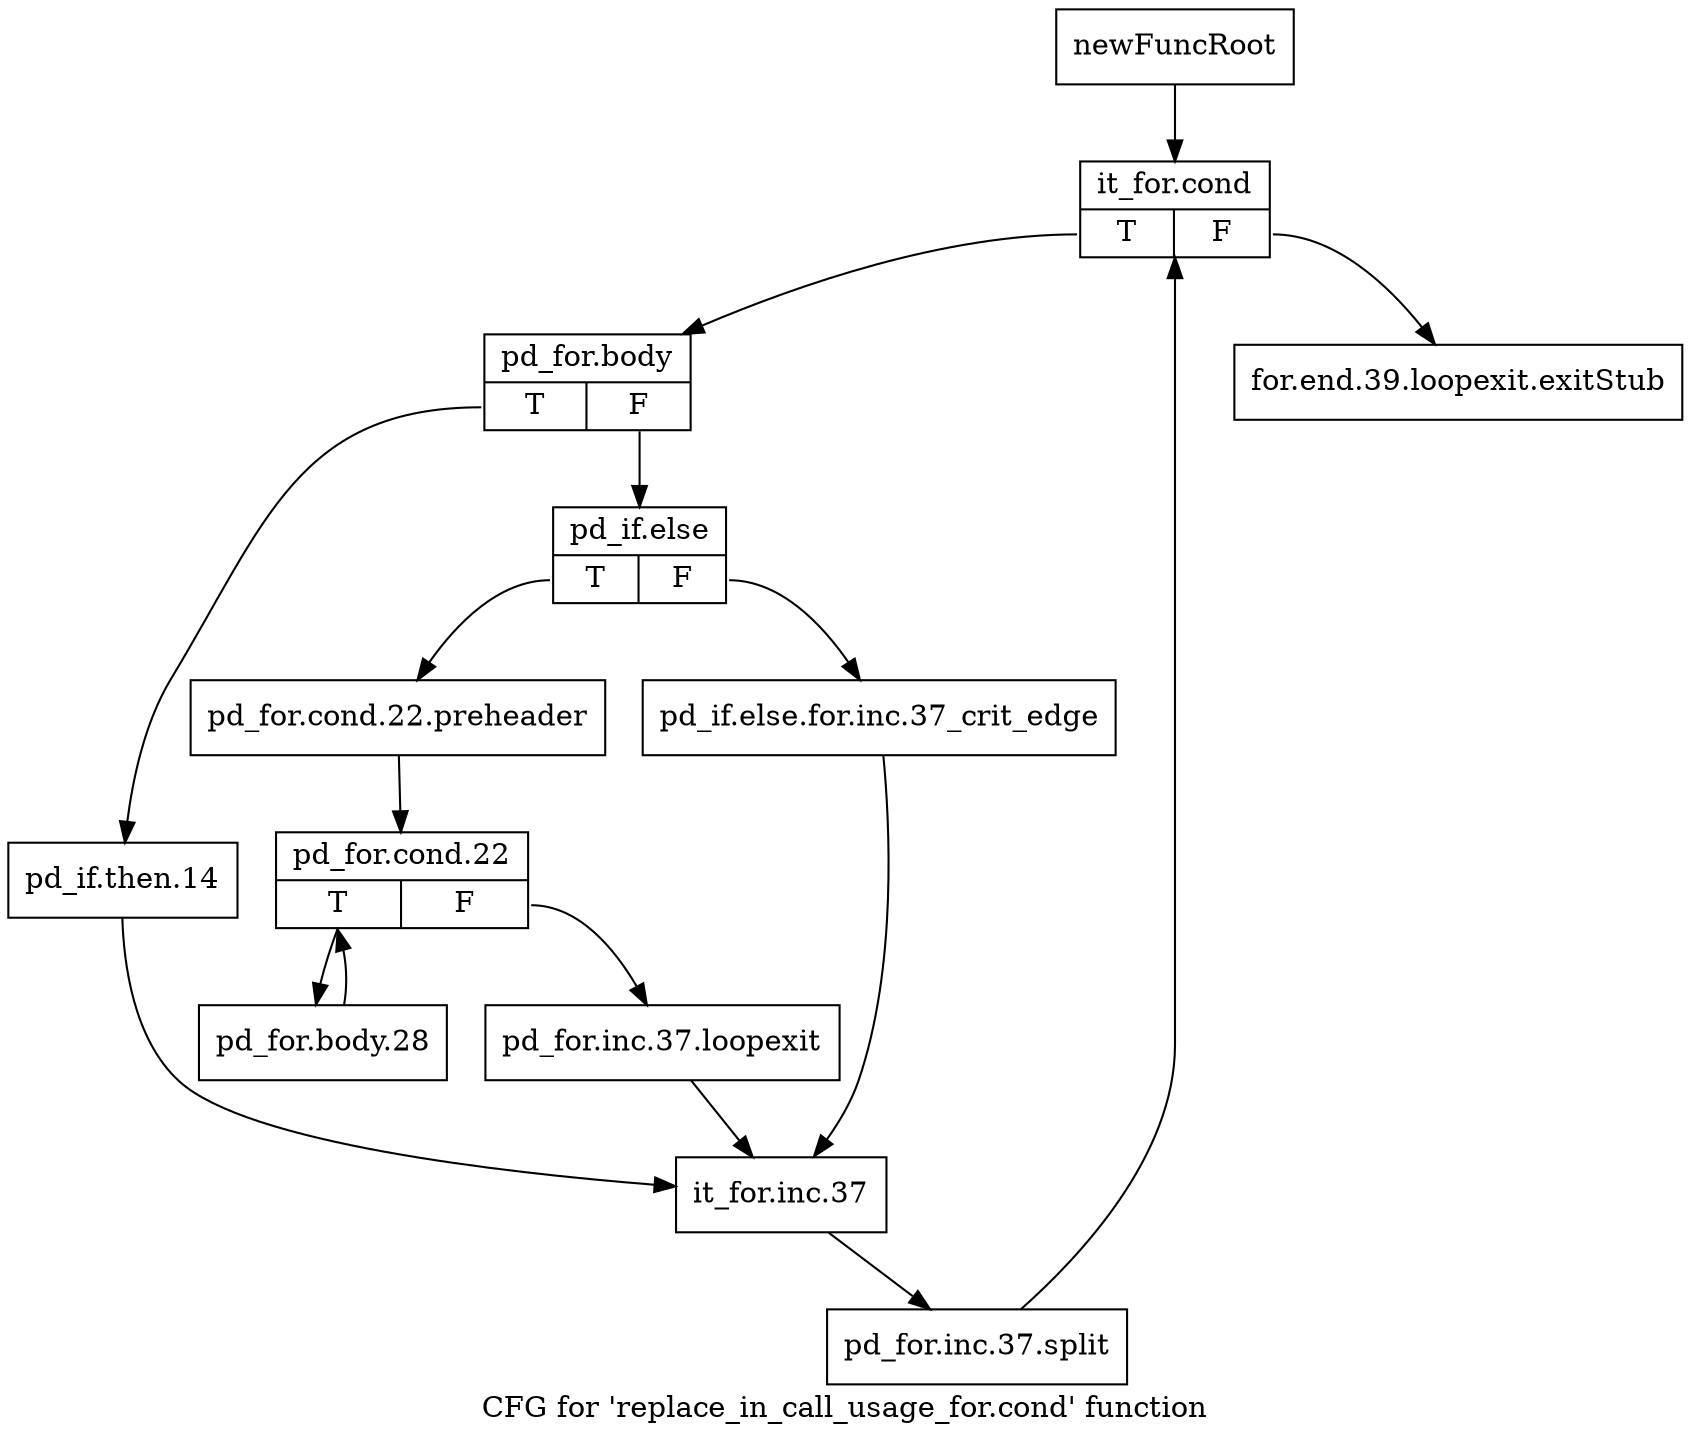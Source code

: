 digraph "CFG for 'replace_in_call_usage_for.cond' function" {
	label="CFG for 'replace_in_call_usage_for.cond' function";

	Node0xba5a240 [shape=record,label="{newFuncRoot}"];
	Node0xba5a240 -> Node0xbae15b0;
	Node0xbae1560 [shape=record,label="{for.end.39.loopexit.exitStub}"];
	Node0xbae15b0 [shape=record,label="{it_for.cond|{<s0>T|<s1>F}}"];
	Node0xbae15b0:s0 -> Node0xbae1600;
	Node0xbae15b0:s1 -> Node0xbae1560;
	Node0xbae1600 [shape=record,label="{pd_for.body|{<s0>T|<s1>F}}"];
	Node0xbae1600:s0 -> Node0xbae1830;
	Node0xbae1600:s1 -> Node0xbae1650;
	Node0xbae1650 [shape=record,label="{pd_if.else|{<s0>T|<s1>F}}"];
	Node0xbae1650:s0 -> Node0xbae16f0;
	Node0xbae1650:s1 -> Node0xbae16a0;
	Node0xbae16a0 [shape=record,label="{pd_if.else.for.inc.37_crit_edge}"];
	Node0xbae16a0 -> Node0xbae1880;
	Node0xbae16f0 [shape=record,label="{pd_for.cond.22.preheader}"];
	Node0xbae16f0 -> Node0xbae1740;
	Node0xbae1740 [shape=record,label="{pd_for.cond.22|{<s0>T|<s1>F}}"];
	Node0xbae1740:s0 -> Node0xbae17e0;
	Node0xbae1740:s1 -> Node0xbae1790;
	Node0xbae1790 [shape=record,label="{pd_for.inc.37.loopexit}"];
	Node0xbae1790 -> Node0xbae1880;
	Node0xbae17e0 [shape=record,label="{pd_for.body.28}"];
	Node0xbae17e0 -> Node0xbae1740;
	Node0xbae1830 [shape=record,label="{pd_if.then.14}"];
	Node0xbae1830 -> Node0xbae1880;
	Node0xbae1880 [shape=record,label="{it_for.inc.37}"];
	Node0xbae1880 -> Node0xf9904d0;
	Node0xf9904d0 [shape=record,label="{pd_for.inc.37.split}"];
	Node0xf9904d0 -> Node0xbae15b0;
}
